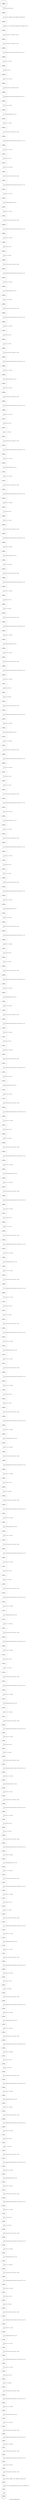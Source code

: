 digraph rdpdr_send_client_capability_response {
label="rdpdr_send_client_capability_response"
50520 [label="N50520\n(rp:0, ep:0)\nexit", shape="doublecircle"]
50521 [label="N50521\n(rp:294, ep:294)\nentry", shape="doublecircle"]
50521 -> 50524 [label="%1 = alloca %struct.stream*, align 8"]
50524 [label="N50524\n(rp:293, ep:293)", shape="circle"]
50524 -> 50525 [label="%2 = load %struct._VCHANNEL*, %struct._VCHANNEL** @rdpdr_channel, align 8"]
50525 [label="N50525\n(rp:292, ep:292)", shape="circle"]
50525 -> 50526 [label="channel_init --@-- %3 = call %struct.stream* @channel_init(%struct._VCHANNEL* %2, i32 80)", style="dashed", color="blue"]
50526 [label="N50526\n(rp:291, ep:291)", shape="circle"]
50526 -> 50527 [label="store %struct.stream* %3, %struct.stream** %1, align 8"]
50527 [label="N50527\n(rp:290, ep:290)", shape="circle"]
50527 -> 50528 [label="%4 = load %struct.stream*, %struct.stream** %1, align 8"]
50528 [label="N50528\n(rp:289, ep:289)", shape="circle"]
50528 -> 50529 [label="%5 = getelementptr inbounds %struct.stream, %struct.stream* %4, i32 0, i32 0"]
50529 [label="N50529\n(rp:288, ep:288)", shape="circle"]
50529 -> 50530 [label="%6 = load i8*, i8** %5, align 8"]
50530 [label="N50530\n(rp:287, ep:287)", shape="circle"]
50530 -> 50531 [label="%7 = bitcast i8* %6 to i16*"]
50531 [label="N50531\n(rp:286, ep:286)", shape="circle"]
50531 -> 50532 [label="store i16 17522, i16* %7, align 2"]
50532 [label="N50532\n(rp:285, ep:285)", shape="circle"]
50532 -> 50533 [label="%8 = load %struct.stream*, %struct.stream** %1, align 8"]
50533 [label="N50533\n(rp:284, ep:284)", shape="circle"]
50533 -> 50534 [label="%9 = getelementptr inbounds %struct.stream, %struct.stream* %8, i32 0, i32 0"]
50534 [label="N50534\n(rp:283, ep:283)", shape="circle"]
50534 -> 50535 [label="%10 = load i8*, i8** %9, align 8"]
50535 [label="N50535\n(rp:282, ep:282)", shape="circle"]
50535 -> 50536 [label="%11 = getelementptr inbounds i8, i8* %10, i64 2"]
50536 [label="N50536\n(rp:281, ep:281)", shape="circle"]
50536 -> 50537 [label="store i8* %11, i8** %9, align 8"]
50537 [label="N50537\n(rp:280, ep:280)", shape="circle"]
50537 -> 50538 [label="%12 = load %struct.stream*, %struct.stream** %1, align 8"]
50538 [label="N50538\n(rp:279, ep:279)", shape="circle"]
50538 -> 50539 [label="%13 = getelementptr inbounds %struct.stream, %struct.stream* %12, i32 0, i32 0"]
50539 [label="N50539\n(rp:278, ep:278)", shape="circle"]
50539 -> 50540 [label="%14 = load i8*, i8** %13, align 8"]
50540 [label="N50540\n(rp:277, ep:277)", shape="circle"]
50540 -> 50541 [label="%15 = bitcast i8* %14 to i16*"]
50541 [label="N50541\n(rp:276, ep:276)", shape="circle"]
50541 -> 50542 [label="store i16 17232, i16* %15, align 2"]
50542 [label="N50542\n(rp:275, ep:275)", shape="circle"]
50542 -> 50543 [label="%16 = load %struct.stream*, %struct.stream** %1, align 8"]
50543 [label="N50543\n(rp:274, ep:274)", shape="circle"]
50543 -> 50544 [label="%17 = getelementptr inbounds %struct.stream, %struct.stream* %16, i32 0, i32 0"]
50544 [label="N50544\n(rp:273, ep:273)", shape="circle"]
50544 -> 50545 [label="%18 = load i8*, i8** %17, align 8"]
50545 [label="N50545\n(rp:272, ep:272)", shape="circle"]
50545 -> 50546 [label="%19 = getelementptr inbounds i8, i8* %18, i64 2"]
50546 [label="N50546\n(rp:271, ep:271)", shape="circle"]
50546 -> 50547 [label="store i8* %19, i8** %17, align 8"]
50547 [label="N50547\n(rp:270, ep:270)", shape="circle"]
50547 -> 50548 [label="%20 = load %struct.stream*, %struct.stream** %1, align 8"]
50548 [label="N50548\n(rp:269, ep:269)", shape="circle"]
50548 -> 50549 [label="%21 = getelementptr inbounds %struct.stream, %struct.stream* %20, i32 0, i32 0"]
50549 [label="N50549\n(rp:268, ep:268)", shape="circle"]
50549 -> 50550 [label="%22 = load i8*, i8** %21, align 8"]
50550 [label="N50550\n(rp:267, ep:267)", shape="circle"]
50550 -> 50551 [label="%23 = bitcast i8* %22 to i16*"]
50551 [label="N50551\n(rp:266, ep:266)", shape="circle"]
50551 -> 50552 [label="store i16 5, i16* %23, align 2"]
50552 [label="N50552\n(rp:265, ep:265)", shape="circle"]
50552 -> 50553 [label="%24 = load %struct.stream*, %struct.stream** %1, align 8"]
50553 [label="N50553\n(rp:264, ep:264)", shape="circle"]
50553 -> 50554 [label="%25 = getelementptr inbounds %struct.stream, %struct.stream* %24, i32 0, i32 0"]
50554 [label="N50554\n(rp:263, ep:263)", shape="circle"]
50554 -> 50555 [label="%26 = load i8*, i8** %25, align 8"]
50555 [label="N50555\n(rp:262, ep:262)", shape="circle"]
50555 -> 50556 [label="%27 = getelementptr inbounds i8, i8* %26, i64 2"]
50556 [label="N50556\n(rp:261, ep:261)", shape="circle"]
50556 -> 50557 [label="store i8* %27, i8** %25, align 8"]
50557 [label="N50557\n(rp:260, ep:260)", shape="circle"]
50557 -> 50558 [label="%28 = load %struct.stream*, %struct.stream** %1, align 8"]
50558 [label="N50558\n(rp:259, ep:259)", shape="circle"]
50558 -> 50559 [label="%29 = getelementptr inbounds %struct.stream, %struct.stream* %28, i32 0, i32 0"]
50559 [label="N50559\n(rp:258, ep:258)", shape="circle"]
50559 -> 50560 [label="%30 = load i8*, i8** %29, align 8"]
50560 [label="N50560\n(rp:257, ep:257)", shape="circle"]
50560 -> 50561 [label="%31 = bitcast i8* %30 to i16*"]
50561 [label="N50561\n(rp:256, ep:256)", shape="circle"]
50561 -> 50562 [label="store i16 0, i16* %31, align 2"]
50562 [label="N50562\n(rp:255, ep:255)", shape="circle"]
50562 -> 50563 [label="%32 = load %struct.stream*, %struct.stream** %1, align 8"]
50563 [label="N50563\n(rp:254, ep:254)", shape="circle"]
50563 -> 50564 [label="%33 = getelementptr inbounds %struct.stream, %struct.stream* %32, i32 0, i32 0"]
50564 [label="N50564\n(rp:253, ep:253)", shape="circle"]
50564 -> 50565 [label="%34 = load i8*, i8** %33, align 8"]
50565 [label="N50565\n(rp:252, ep:252)", shape="circle"]
50565 -> 50566 [label="%35 = getelementptr inbounds i8, i8* %34, i64 2"]
50566 [label="N50566\n(rp:251, ep:251)", shape="circle"]
50566 -> 50567 [label="store i8* %35, i8** %33, align 8"]
50567 [label="N50567\n(rp:250, ep:250)", shape="circle"]
50567 -> 50568 [label="%36 = load %struct.stream*, %struct.stream** %1, align 8"]
50568 [label="N50568\n(rp:249, ep:249)", shape="circle"]
50568 -> 50569 [label="%37 = getelementptr inbounds %struct.stream, %struct.stream* %36, i32 0, i32 0"]
50569 [label="N50569\n(rp:248, ep:248)", shape="circle"]
50569 -> 50570 [label="%38 = load i8*, i8** %37, align 8"]
50570 [label="N50570\n(rp:247, ep:247)", shape="circle"]
50570 -> 50571 [label="%39 = bitcast i8* %38 to i16*"]
50571 [label="N50571\n(rp:246, ep:246)", shape="circle"]
50571 -> 50572 [label="store i16 1, i16* %39, align 2"]
50572 [label="N50572\n(rp:245, ep:245)", shape="circle"]
50572 -> 50573 [label="%40 = load %struct.stream*, %struct.stream** %1, align 8"]
50573 [label="N50573\n(rp:244, ep:244)", shape="circle"]
50573 -> 50574 [label="%41 = getelementptr inbounds %struct.stream, %struct.stream* %40, i32 0, i32 0"]
50574 [label="N50574\n(rp:243, ep:243)", shape="circle"]
50574 -> 50575 [label="%42 = load i8*, i8** %41, align 8"]
50575 [label="N50575\n(rp:242, ep:242)", shape="circle"]
50575 -> 50576 [label="%43 = getelementptr inbounds i8, i8* %42, i64 2"]
50576 [label="N50576\n(rp:241, ep:241)", shape="circle"]
50576 -> 50577 [label="store i8* %43, i8** %41, align 8"]
50577 [label="N50577\n(rp:240, ep:240)", shape="circle"]
50577 -> 50578 [label="%44 = load %struct.stream*, %struct.stream** %1, align 8"]
50578 [label="N50578\n(rp:239, ep:239)", shape="circle"]
50578 -> 50579 [label="%45 = getelementptr inbounds %struct.stream, %struct.stream* %44, i32 0, i32 0"]
50579 [label="N50579\n(rp:238, ep:238)", shape="circle"]
50579 -> 50580 [label="%46 = load i8*, i8** %45, align 8"]
50580 [label="N50580\n(rp:237, ep:237)", shape="circle"]
50580 -> 50581 [label="%47 = bitcast i8* %46 to i16*"]
50581 [label="N50581\n(rp:236, ep:236)", shape="circle"]
50581 -> 50582 [label="store i16 40, i16* %47, align 2"]
50582 [label="N50582\n(rp:235, ep:235)", shape="circle"]
50582 -> 50583 [label="%48 = load %struct.stream*, %struct.stream** %1, align 8"]
50583 [label="N50583\n(rp:234, ep:234)", shape="circle"]
50583 -> 50584 [label="%49 = getelementptr inbounds %struct.stream, %struct.stream* %48, i32 0, i32 0"]
50584 [label="N50584\n(rp:233, ep:233)", shape="circle"]
50584 -> 50585 [label="%50 = load i8*, i8** %49, align 8"]
50585 [label="N50585\n(rp:232, ep:232)", shape="circle"]
50585 -> 50586 [label="%51 = getelementptr inbounds i8, i8* %50, i64 2"]
50586 [label="N50586\n(rp:231, ep:231)", shape="circle"]
50586 -> 50587 [label="store i8* %51, i8** %49, align 8"]
50587 [label="N50587\n(rp:230, ep:230)", shape="circle"]
50587 -> 50588 [label="%52 = load %struct.stream*, %struct.stream** %1, align 8"]
50588 [label="N50588\n(rp:229, ep:229)", shape="circle"]
50588 -> 50589 [label="%53 = getelementptr inbounds %struct.stream, %struct.stream* %52, i32 0, i32 0"]
50589 [label="N50589\n(rp:228, ep:228)", shape="circle"]
50589 -> 50590 [label="%54 = load i8*, i8** %53, align 8"]
50590 [label="N50590\n(rp:227, ep:227)", shape="circle"]
50590 -> 50591 [label="%55 = bitcast i8* %54 to i32*"]
50591 [label="N50591\n(rp:226, ep:226)", shape="circle"]
50591 -> 50592 [label="store i32 1, i32* %55, align 4"]
50592 [label="N50592\n(rp:225, ep:225)", shape="circle"]
50592 -> 50593 [label="%56 = load %struct.stream*, %struct.stream** %1, align 8"]
50593 [label="N50593\n(rp:224, ep:224)", shape="circle"]
50593 -> 50594 [label="%57 = getelementptr inbounds %struct.stream, %struct.stream* %56, i32 0, i32 0"]
50594 [label="N50594\n(rp:223, ep:223)", shape="circle"]
50594 -> 50595 [label="%58 = load i8*, i8** %57, align 8"]
50595 [label="N50595\n(rp:222, ep:222)", shape="circle"]
50595 -> 50596 [label="%59 = getelementptr inbounds i8, i8* %58, i64 4"]
50596 [label="N50596\n(rp:221, ep:221)", shape="circle"]
50596 -> 50597 [label="store i8* %59, i8** %57, align 8"]
50597 [label="N50597\n(rp:220, ep:220)", shape="circle"]
50597 -> 50598 [label="%60 = load %struct.stream*, %struct.stream** %1, align 8"]
50598 [label="N50598\n(rp:219, ep:219)", shape="circle"]
50598 -> 50599 [label="%61 = getelementptr inbounds %struct.stream, %struct.stream* %60, i32 0, i32 0"]
50599 [label="N50599\n(rp:218, ep:218)", shape="circle"]
50599 -> 50600 [label="%62 = load i8*, i8** %61, align 8"]
50600 [label="N50600\n(rp:217, ep:217)", shape="circle"]
50600 -> 50601 [label="%63 = bitcast i8* %62 to i32*"]
50601 [label="N50601\n(rp:216, ep:216)", shape="circle"]
50601 -> 50602 [label="store i32 0, i32* %63, align 4"]
50602 [label="N50602\n(rp:215, ep:215)", shape="circle"]
50602 -> 50603 [label="%64 = load %struct.stream*, %struct.stream** %1, align 8"]
50603 [label="N50603\n(rp:214, ep:214)", shape="circle"]
50603 -> 50604 [label="%65 = getelementptr inbounds %struct.stream, %struct.stream* %64, i32 0, i32 0"]
50604 [label="N50604\n(rp:213, ep:213)", shape="circle"]
50604 -> 50605 [label="%66 = load i8*, i8** %65, align 8"]
50605 [label="N50605\n(rp:212, ep:212)", shape="circle"]
50605 -> 50606 [label="%67 = getelementptr inbounds i8, i8* %66, i64 4"]
50606 [label="N50606\n(rp:211, ep:211)", shape="circle"]
50606 -> 50607 [label="store i8* %67, i8** %65, align 8"]
50607 [label="N50607\n(rp:210, ep:210)", shape="circle"]
50607 -> 50608 [label="%68 = load %struct.stream*, %struct.stream** %1, align 8"]
50608 [label="N50608\n(rp:209, ep:209)", shape="circle"]
50608 -> 50609 [label="%69 = getelementptr inbounds %struct.stream, %struct.stream* %68, i32 0, i32 0"]
50609 [label="N50609\n(rp:208, ep:208)", shape="circle"]
50609 -> 50610 [label="%70 = load i8*, i8** %69, align 8"]
50610 [label="N50610\n(rp:207, ep:207)", shape="circle"]
50610 -> 50611 [label="%71 = bitcast i8* %70 to i32*"]
50611 [label="N50611\n(rp:206, ep:206)", shape="circle"]
50611 -> 50612 [label="store i32 0, i32* %71, align 4"]
50612 [label="N50612\n(rp:205, ep:205)", shape="circle"]
50612 -> 50613 [label="%72 = load %struct.stream*, %struct.stream** %1, align 8"]
50613 [label="N50613\n(rp:204, ep:204)", shape="circle"]
50613 -> 50614 [label="%73 = getelementptr inbounds %struct.stream, %struct.stream* %72, i32 0, i32 0"]
50614 [label="N50614\n(rp:203, ep:203)", shape="circle"]
50614 -> 50615 [label="%74 = load i8*, i8** %73, align 8"]
50615 [label="N50615\n(rp:202, ep:202)", shape="circle"]
50615 -> 50616 [label="%75 = getelementptr inbounds i8, i8* %74, i64 4"]
50616 [label="N50616\n(rp:201, ep:201)", shape="circle"]
50616 -> 50617 [label="store i8* %75, i8** %73, align 8"]
50617 [label="N50617\n(rp:200, ep:200)", shape="circle"]
50617 -> 50618 [label="%76 = load %struct.stream*, %struct.stream** %1, align 8"]
50618 [label="N50618\n(rp:199, ep:199)", shape="circle"]
50618 -> 50619 [label="%77 = getelementptr inbounds %struct.stream, %struct.stream* %76, i32 0, i32 0"]
50619 [label="N50619\n(rp:198, ep:198)", shape="circle"]
50619 -> 50620 [label="%78 = load i8*, i8** %77, align 8"]
50620 [label="N50620\n(rp:197, ep:197)", shape="circle"]
50620 -> 50621 [label="%79 = bitcast i8* %78 to i16*"]
50621 [label="N50621\n(rp:196, ep:196)", shape="circle"]
50621 -> 50622 [label="store i16 1, i16* %79, align 2"]
50622 [label="N50622\n(rp:195, ep:195)", shape="circle"]
50622 -> 50623 [label="%80 = load %struct.stream*, %struct.stream** %1, align 8"]
50623 [label="N50623\n(rp:194, ep:194)", shape="circle"]
50623 -> 50624 [label="%81 = getelementptr inbounds %struct.stream, %struct.stream* %80, i32 0, i32 0"]
50624 [label="N50624\n(rp:193, ep:193)", shape="circle"]
50624 -> 50625 [label="%82 = load i8*, i8** %81, align 8"]
50625 [label="N50625\n(rp:192, ep:192)", shape="circle"]
50625 -> 50626 [label="%83 = getelementptr inbounds i8, i8* %82, i64 2"]
50626 [label="N50626\n(rp:191, ep:191)", shape="circle"]
50626 -> 50627 [label="store i8* %83, i8** %81, align 8"]
50627 [label="N50627\n(rp:190, ep:190)", shape="circle"]
50627 -> 50628 [label="%84 = load %struct.stream*, %struct.stream** %1, align 8"]
50628 [label="N50628\n(rp:189, ep:189)", shape="circle"]
50628 -> 50629 [label="%85 = getelementptr inbounds %struct.stream, %struct.stream* %84, i32 0, i32 0"]
50629 [label="N50629\n(rp:188, ep:188)", shape="circle"]
50629 -> 50630 [label="%86 = load i8*, i8** %85, align 8"]
50630 [label="N50630\n(rp:187, ep:187)", shape="circle"]
50630 -> 50631 [label="%87 = bitcast i8* %86 to i16*"]
50631 [label="N50631\n(rp:186, ep:186)", shape="circle"]
50631 -> 50632 [label="store i16 5, i16* %87, align 2"]
50632 [label="N50632\n(rp:185, ep:185)", shape="circle"]
50632 -> 50633 [label="%88 = load %struct.stream*, %struct.stream** %1, align 8"]
50633 [label="N50633\n(rp:184, ep:184)", shape="circle"]
50633 -> 50634 [label="%89 = getelementptr inbounds %struct.stream, %struct.stream* %88, i32 0, i32 0"]
50634 [label="N50634\n(rp:183, ep:183)", shape="circle"]
50634 -> 50635 [label="%90 = load i8*, i8** %89, align 8"]
50635 [label="N50635\n(rp:182, ep:182)", shape="circle"]
50635 -> 50636 [label="%91 = getelementptr inbounds i8, i8* %90, i64 2"]
50636 [label="N50636\n(rp:181, ep:181)", shape="circle"]
50636 -> 50637 [label="store i8* %91, i8** %89, align 8"]
50637 [label="N50637\n(rp:180, ep:180)", shape="circle"]
50637 -> 50638 [label="%92 = load %struct.stream*, %struct.stream** %1, align 8"]
50638 [label="N50638\n(rp:179, ep:179)", shape="circle"]
50638 -> 50639 [label="%93 = getelementptr inbounds %struct.stream, %struct.stream* %92, i32 0, i32 0"]
50639 [label="N50639\n(rp:178, ep:178)", shape="circle"]
50639 -> 50640 [label="%94 = load i8*, i8** %93, align 8"]
50640 [label="N50640\n(rp:177, ep:177)", shape="circle"]
50640 -> 50641 [label="%95 = bitcast i8* %94 to i32*"]
50641 [label="N50641\n(rp:176, ep:176)", shape="circle"]
50641 -> 50642 [label="store i32 65535, i32* %95, align 4"]
50642 [label="N50642\n(rp:175, ep:175)", shape="circle"]
50642 -> 50643 [label="%96 = load %struct.stream*, %struct.stream** %1, align 8"]
50643 [label="N50643\n(rp:174, ep:174)", shape="circle"]
50643 -> 50644 [label="%97 = getelementptr inbounds %struct.stream, %struct.stream* %96, i32 0, i32 0"]
50644 [label="N50644\n(rp:173, ep:173)", shape="circle"]
50644 -> 50645 [label="%98 = load i8*, i8** %97, align 8"]
50645 [label="N50645\n(rp:172, ep:172)", shape="circle"]
50645 -> 50646 [label="%99 = getelementptr inbounds i8, i8* %98, i64 4"]
50646 [label="N50646\n(rp:171, ep:171)", shape="circle"]
50646 -> 50647 [label="store i8* %99, i8** %97, align 8"]
50647 [label="N50647\n(rp:170, ep:170)", shape="circle"]
50647 -> 50648 [label="%100 = load %struct.stream*, %struct.stream** %1, align 8"]
50648 [label="N50648\n(rp:169, ep:169)", shape="circle"]
50648 -> 50649 [label="%101 = getelementptr inbounds %struct.stream, %struct.stream* %100, i32 0, i32 0"]
50649 [label="N50649\n(rp:168, ep:168)", shape="circle"]
50649 -> 50650 [label="%102 = load i8*, i8** %101, align 8"]
50650 [label="N50650\n(rp:167, ep:167)", shape="circle"]
50650 -> 50651 [label="%103 = bitcast i8* %102 to i32*"]
50651 [label="N50651\n(rp:166, ep:166)", shape="circle"]
50651 -> 50652 [label="store i32 0, i32* %103, align 4"]
50652 [label="N50652\n(rp:165, ep:165)", shape="circle"]
50652 -> 50653 [label="%104 = load %struct.stream*, %struct.stream** %1, align 8"]
50653 [label="N50653\n(rp:164, ep:164)", shape="circle"]
50653 -> 50654 [label="%105 = getelementptr inbounds %struct.stream, %struct.stream* %104, i32 0, i32 0"]
50654 [label="N50654\n(rp:163, ep:163)", shape="circle"]
50654 -> 50655 [label="%106 = load i8*, i8** %105, align 8"]
50655 [label="N50655\n(rp:162, ep:162)", shape="circle"]
50655 -> 50656 [label="%107 = getelementptr inbounds i8, i8* %106, i64 4"]
50656 [label="N50656\n(rp:161, ep:161)", shape="circle"]
50656 -> 50657 [label="store i8* %107, i8** %105, align 8"]
50657 [label="N50657\n(rp:160, ep:160)", shape="circle"]
50657 -> 50658 [label="%108 = load %struct.stream*, %struct.stream** %1, align 8"]
50658 [label="N50658\n(rp:159, ep:159)", shape="circle"]
50658 -> 50659 [label="%109 = getelementptr inbounds %struct.stream, %struct.stream* %108, i32 0, i32 0"]
50659 [label="N50659\n(rp:158, ep:158)", shape="circle"]
50659 -> 50660 [label="%110 = load i8*, i8** %109, align 8"]
50660 [label="N50660\n(rp:157, ep:157)", shape="circle"]
50660 -> 50661 [label="%111 = bitcast i8* %110 to i32*"]
50661 [label="N50661\n(rp:156, ep:156)", shape="circle"]
50661 -> 50662 [label="store i32 3, i32* %111, align 4"]
50662 [label="N50662\n(rp:155, ep:155)", shape="circle"]
50662 -> 50663 [label="%112 = load %struct.stream*, %struct.stream** %1, align 8"]
50663 [label="N50663\n(rp:154, ep:154)", shape="circle"]
50663 -> 50664 [label="%113 = getelementptr inbounds %struct.stream, %struct.stream* %112, i32 0, i32 0"]
50664 [label="N50664\n(rp:153, ep:153)", shape="circle"]
50664 -> 50665 [label="%114 = load i8*, i8** %113, align 8"]
50665 [label="N50665\n(rp:152, ep:152)", shape="circle"]
50665 -> 50666 [label="%115 = getelementptr inbounds i8, i8* %114, i64 4"]
50666 [label="N50666\n(rp:151, ep:151)", shape="circle"]
50666 -> 50667 [label="store i8* %115, i8** %113, align 8"]
50667 [label="N50667\n(rp:150, ep:150)", shape="circle"]
50667 -> 50668 [label="%116 = load %struct.stream*, %struct.stream** %1, align 8"]
50668 [label="N50668\n(rp:149, ep:149)", shape="circle"]
50668 -> 50669 [label="%117 = getelementptr inbounds %struct.stream, %struct.stream* %116, i32 0, i32 0"]
50669 [label="N50669\n(rp:148, ep:148)", shape="circle"]
50669 -> 50670 [label="%118 = load i8*, i8** %117, align 8"]
50670 [label="N50670\n(rp:147, ep:147)", shape="circle"]
50670 -> 50671 [label="%119 = bitcast i8* %118 to i32*"]
50671 [label="N50671\n(rp:146, ep:146)", shape="circle"]
50671 -> 50672 [label="store i32 0, i32* %119, align 4"]
50672 [label="N50672\n(rp:145, ep:145)", shape="circle"]
50672 -> 50673 [label="%120 = load %struct.stream*, %struct.stream** %1, align 8"]
50673 [label="N50673\n(rp:144, ep:144)", shape="circle"]
50673 -> 50674 [label="%121 = getelementptr inbounds %struct.stream, %struct.stream* %120, i32 0, i32 0"]
50674 [label="N50674\n(rp:143, ep:143)", shape="circle"]
50674 -> 50675 [label="%122 = load i8*, i8** %121, align 8"]
50675 [label="N50675\n(rp:142, ep:142)", shape="circle"]
50675 -> 50676 [label="%123 = getelementptr inbounds i8, i8* %122, i64 4"]
50676 [label="N50676\n(rp:141, ep:141)", shape="circle"]
50676 -> 50677 [label="store i8* %123, i8** %121, align 8"]
50677 [label="N50677\n(rp:140, ep:140)", shape="circle"]
50677 -> 50678 [label="%124 = load %struct.stream*, %struct.stream** %1, align 8"]
50678 [label="N50678\n(rp:139, ep:139)", shape="circle"]
50678 -> 50679 [label="%125 = getelementptr inbounds %struct.stream, %struct.stream* %124, i32 0, i32 0"]
50679 [label="N50679\n(rp:138, ep:138)", shape="circle"]
50679 -> 50680 [label="%126 = load i8*, i8** %125, align 8"]
50680 [label="N50680\n(rp:137, ep:137)", shape="circle"]
50680 -> 50681 [label="%127 = bitcast i8* %126 to i32*"]
50681 [label="N50681\n(rp:136, ep:136)", shape="circle"]
50681 -> 50682 [label="store i32 0, i32* %127, align 4"]
50682 [label="N50682\n(rp:135, ep:135)", shape="circle"]
50682 -> 50683 [label="%128 = load %struct.stream*, %struct.stream** %1, align 8"]
50683 [label="N50683\n(rp:134, ep:134)", shape="circle"]
50683 -> 50684 [label="%129 = getelementptr inbounds %struct.stream, %struct.stream* %128, i32 0, i32 0"]
50684 [label="N50684\n(rp:133, ep:133)", shape="circle"]
50684 -> 50685 [label="%130 = load i8*, i8** %129, align 8"]
50685 [label="N50685\n(rp:132, ep:132)", shape="circle"]
50685 -> 50686 [label="%131 = getelementptr inbounds i8, i8* %130, i64 4"]
50686 [label="N50686\n(rp:131, ep:131)", shape="circle"]
50686 -> 50687 [label="store i8* %131, i8** %129, align 8"]
50687 [label="N50687\n(rp:130, ep:130)", shape="circle"]
50687 -> 50688 [label="%132 = load %struct.stream*, %struct.stream** %1, align 8"]
50688 [label="N50688\n(rp:129, ep:129)", shape="circle"]
50688 -> 50689 [label="%133 = getelementptr inbounds %struct.stream, %struct.stream* %132, i32 0, i32 0"]
50689 [label="N50689\n(rp:128, ep:128)", shape="circle"]
50689 -> 50690 [label="%134 = load i8*, i8** %133, align 8"]
50690 [label="N50690\n(rp:127, ep:127)", shape="circle"]
50690 -> 50691 [label="%135 = bitcast i8* %134 to i16*"]
50691 [label="N50691\n(rp:126, ep:126)", shape="circle"]
50691 -> 50692 [label="store i16 2, i16* %135, align 2"]
50692 [label="N50692\n(rp:125, ep:125)", shape="circle"]
50692 -> 50693 [label="%136 = load %struct.stream*, %struct.stream** %1, align 8"]
50693 [label="N50693\n(rp:124, ep:124)", shape="circle"]
50693 -> 50694 [label="%137 = getelementptr inbounds %struct.stream, %struct.stream* %136, i32 0, i32 0"]
50694 [label="N50694\n(rp:123, ep:123)", shape="circle"]
50694 -> 50695 [label="%138 = load i8*, i8** %137, align 8"]
50695 [label="N50695\n(rp:122, ep:122)", shape="circle"]
50695 -> 50696 [label="%139 = getelementptr inbounds i8, i8* %138, i64 2"]
50696 [label="N50696\n(rp:121, ep:121)", shape="circle"]
50696 -> 50697 [label="store i8* %139, i8** %137, align 8"]
50697 [label="N50697\n(rp:120, ep:120)", shape="circle"]
50697 -> 50698 [label="%140 = load %struct.stream*, %struct.stream** %1, align 8"]
50698 [label="N50698\n(rp:119, ep:119)", shape="circle"]
50698 -> 50699 [label="%141 = getelementptr inbounds %struct.stream, %struct.stream* %140, i32 0, i32 0"]
50699 [label="N50699\n(rp:118, ep:118)", shape="circle"]
50699 -> 50700 [label="%142 = load i8*, i8** %141, align 8"]
50700 [label="N50700\n(rp:117, ep:117)", shape="circle"]
50700 -> 50701 [label="%143 = bitcast i8* %142 to i16*"]
50701 [label="N50701\n(rp:116, ep:116)", shape="circle"]
50701 -> 50702 [label="store i16 8, i16* %143, align 2"]
50702 [label="N50702\n(rp:115, ep:115)", shape="circle"]
50702 -> 50703 [label="%144 = load %struct.stream*, %struct.stream** %1, align 8"]
50703 [label="N50703\n(rp:114, ep:114)", shape="circle"]
50703 -> 50704 [label="%145 = getelementptr inbounds %struct.stream, %struct.stream* %144, i32 0, i32 0"]
50704 [label="N50704\n(rp:113, ep:113)", shape="circle"]
50704 -> 50705 [label="%146 = load i8*, i8** %145, align 8"]
50705 [label="N50705\n(rp:112, ep:112)", shape="circle"]
50705 -> 50706 [label="%147 = getelementptr inbounds i8, i8* %146, i64 2"]
50706 [label="N50706\n(rp:111, ep:111)", shape="circle"]
50706 -> 50707 [label="store i8* %147, i8** %145, align 8"]
50707 [label="N50707\n(rp:110, ep:110)", shape="circle"]
50707 -> 50708 [label="%148 = load %struct.stream*, %struct.stream** %1, align 8"]
50708 [label="N50708\n(rp:109, ep:109)", shape="circle"]
50708 -> 50709 [label="%149 = getelementptr inbounds %struct.stream, %struct.stream* %148, i32 0, i32 0"]
50709 [label="N50709\n(rp:108, ep:108)", shape="circle"]
50709 -> 50710 [label="%150 = load i8*, i8** %149, align 8"]
50710 [label="N50710\n(rp:107, ep:107)", shape="circle"]
50710 -> 50711 [label="%151 = bitcast i8* %150 to i32*"]
50711 [label="N50711\n(rp:106, ep:106)", shape="circle"]
50711 -> 50712 [label="store i32 1, i32* %151, align 4"]
50712 [label="N50712\n(rp:105, ep:105)", shape="circle"]
50712 -> 50713 [label="%152 = load %struct.stream*, %struct.stream** %1, align 8"]
50713 [label="N50713\n(rp:104, ep:104)", shape="circle"]
50713 -> 50714 [label="%153 = getelementptr inbounds %struct.stream, %struct.stream* %152, i32 0, i32 0"]
50714 [label="N50714\n(rp:103, ep:103)", shape="circle"]
50714 -> 50715 [label="%154 = load i8*, i8** %153, align 8"]
50715 [label="N50715\n(rp:102, ep:102)", shape="circle"]
50715 -> 50716 [label="%155 = getelementptr inbounds i8, i8* %154, i64 4"]
50716 [label="N50716\n(rp:101, ep:101)", shape="circle"]
50716 -> 50717 [label="store i8* %155, i8** %153, align 8"]
50717 [label="N50717\n(rp:100, ep:100)", shape="circle"]
50717 -> 50718 [label="%156 = load %struct.stream*, %struct.stream** %1, align 8"]
50718 [label="N50718\n(rp:99, ep:99)", shape="circle"]
50718 -> 50719 [label="%157 = getelementptr inbounds %struct.stream, %struct.stream* %156, i32 0, i32 0"]
50719 [label="N50719\n(rp:98, ep:98)", shape="circle"]
50719 -> 50720 [label="%158 = load i8*, i8** %157, align 8"]
50720 [label="N50720\n(rp:97, ep:97)", shape="circle"]
50720 -> 50721 [label="%159 = bitcast i8* %158 to i16*"]
50721 [label="N50721\n(rp:96, ep:96)", shape="circle"]
50721 -> 50722 [label="store i16 3, i16* %159, align 2"]
50722 [label="N50722\n(rp:95, ep:95)", shape="circle"]
50722 -> 50723 [label="%160 = load %struct.stream*, %struct.stream** %1, align 8"]
50723 [label="N50723\n(rp:94, ep:94)", shape="circle"]
50723 -> 50724 [label="%161 = getelementptr inbounds %struct.stream, %struct.stream* %160, i32 0, i32 0"]
50724 [label="N50724\n(rp:93, ep:93)", shape="circle"]
50724 -> 50725 [label="%162 = load i8*, i8** %161, align 8"]
50725 [label="N50725\n(rp:92, ep:92)", shape="circle"]
50725 -> 50726 [label="%163 = getelementptr inbounds i8, i8* %162, i64 2"]
50726 [label="N50726\n(rp:91, ep:91)", shape="circle"]
50726 -> 50727 [label="store i8* %163, i8** %161, align 8"]
50727 [label="N50727\n(rp:90, ep:90)", shape="circle"]
50727 -> 50728 [label="%164 = load %struct.stream*, %struct.stream** %1, align 8"]
50728 [label="N50728\n(rp:89, ep:89)", shape="circle"]
50728 -> 50729 [label="%165 = getelementptr inbounds %struct.stream, %struct.stream* %164, i32 0, i32 0"]
50729 [label="N50729\n(rp:88, ep:88)", shape="circle"]
50729 -> 50730 [label="%166 = load i8*, i8** %165, align 8"]
50730 [label="N50730\n(rp:87, ep:87)", shape="circle"]
50730 -> 50731 [label="%167 = bitcast i8* %166 to i16*"]
50731 [label="N50731\n(rp:86, ep:86)", shape="circle"]
50731 -> 50732 [label="store i16 8, i16* %167, align 2"]
50732 [label="N50732\n(rp:85, ep:85)", shape="circle"]
50732 -> 50733 [label="%168 = load %struct.stream*, %struct.stream** %1, align 8"]
50733 [label="N50733\n(rp:84, ep:84)", shape="circle"]
50733 -> 50734 [label="%169 = getelementptr inbounds %struct.stream, %struct.stream* %168, i32 0, i32 0"]
50734 [label="N50734\n(rp:83, ep:83)", shape="circle"]
50734 -> 50735 [label="%170 = load i8*, i8** %169, align 8"]
50735 [label="N50735\n(rp:82, ep:82)", shape="circle"]
50735 -> 50736 [label="%171 = getelementptr inbounds i8, i8* %170, i64 2"]
50736 [label="N50736\n(rp:81, ep:81)", shape="circle"]
50736 -> 50737 [label="store i8* %171, i8** %169, align 8"]
50737 [label="N50737\n(rp:80, ep:80)", shape="circle"]
50737 -> 50738 [label="%172 = load %struct.stream*, %struct.stream** %1, align 8"]
50738 [label="N50738\n(rp:79, ep:79)", shape="circle"]
50738 -> 50739 [label="%173 = getelementptr inbounds %struct.stream, %struct.stream* %172, i32 0, i32 0"]
50739 [label="N50739\n(rp:78, ep:78)", shape="circle"]
50739 -> 50740 [label="%174 = load i8*, i8** %173, align 8"]
50740 [label="N50740\n(rp:77, ep:77)", shape="circle"]
50740 -> 50741 [label="%175 = bitcast i8* %174 to i32*"]
50741 [label="N50741\n(rp:76, ep:76)", shape="circle"]
50741 -> 50742 [label="store i32 1, i32* %175, align 4"]
50742 [label="N50742\n(rp:75, ep:75)", shape="circle"]
50742 -> 50743 [label="%176 = load %struct.stream*, %struct.stream** %1, align 8"]
50743 [label="N50743\n(rp:74, ep:74)", shape="circle"]
50743 -> 50744 [label="%177 = getelementptr inbounds %struct.stream, %struct.stream* %176, i32 0, i32 0"]
50744 [label="N50744\n(rp:73, ep:73)", shape="circle"]
50744 -> 50745 [label="%178 = load i8*, i8** %177, align 8"]
50745 [label="N50745\n(rp:72, ep:72)", shape="circle"]
50745 -> 50746 [label="%179 = getelementptr inbounds i8, i8* %178, i64 4"]
50746 [label="N50746\n(rp:71, ep:71)", shape="circle"]
50746 -> 50747 [label="store i8* %179, i8** %177, align 8"]
50747 [label="N50747\n(rp:70, ep:70)", shape="circle"]
50747 -> 50748 [label="%180 = load %struct.stream*, %struct.stream** %1, align 8"]
50748 [label="N50748\n(rp:69, ep:69)", shape="circle"]
50748 -> 50749 [label="%181 = getelementptr inbounds %struct.stream, %struct.stream* %180, i32 0, i32 0"]
50749 [label="N50749\n(rp:68, ep:68)", shape="circle"]
50749 -> 50750 [label="%182 = load i8*, i8** %181, align 8"]
50750 [label="N50750\n(rp:67, ep:67)", shape="circle"]
50750 -> 50751 [label="%183 = bitcast i8* %182 to i16*"]
50751 [label="N50751\n(rp:66, ep:66)", shape="circle"]
50751 -> 50752 [label="store i16 4, i16* %183, align 2"]
50752 [label="N50752\n(rp:65, ep:65)", shape="circle"]
50752 -> 50753 [label="%184 = load %struct.stream*, %struct.stream** %1, align 8"]
50753 [label="N50753\n(rp:64, ep:64)", shape="circle"]
50753 -> 50754 [label="%185 = getelementptr inbounds %struct.stream, %struct.stream* %184, i32 0, i32 0"]
50754 [label="N50754\n(rp:63, ep:63)", shape="circle"]
50754 -> 50755 [label="%186 = load i8*, i8** %185, align 8"]
50755 [label="N50755\n(rp:62, ep:62)", shape="circle"]
50755 -> 50756 [label="%187 = getelementptr inbounds i8, i8* %186, i64 2"]
50756 [label="N50756\n(rp:61, ep:61)", shape="circle"]
50756 -> 50757 [label="store i8* %187, i8** %185, align 8"]
50757 [label="N50757\n(rp:60, ep:60)", shape="circle"]
50757 -> 50758 [label="%188 = load %struct.stream*, %struct.stream** %1, align 8"]
50758 [label="N50758\n(rp:59, ep:59)", shape="circle"]
50758 -> 50759 [label="%189 = getelementptr inbounds %struct.stream, %struct.stream* %188, i32 0, i32 0"]
50759 [label="N50759\n(rp:58, ep:58)", shape="circle"]
50759 -> 50760 [label="%190 = load i8*, i8** %189, align 8"]
50760 [label="N50760\n(rp:57, ep:57)", shape="circle"]
50760 -> 50761 [label="%191 = bitcast i8* %190 to i16*"]
50761 [label="N50761\n(rp:56, ep:56)", shape="circle"]
50761 -> 50762 [label="store i16 8, i16* %191, align 2"]
50762 [label="N50762\n(rp:55, ep:55)", shape="circle"]
50762 -> 50763 [label="%192 = load %struct.stream*, %struct.stream** %1, align 8"]
50763 [label="N50763\n(rp:54, ep:54)", shape="circle"]
50763 -> 50764 [label="%193 = getelementptr inbounds %struct.stream, %struct.stream* %192, i32 0, i32 0"]
50764 [label="N50764\n(rp:53, ep:53)", shape="circle"]
50764 -> 50765 [label="%194 = load i8*, i8** %193, align 8"]
50765 [label="N50765\n(rp:52, ep:52)", shape="circle"]
50765 -> 50766 [label="%195 = getelementptr inbounds i8, i8* %194, i64 2"]
50766 [label="N50766\n(rp:51, ep:51)", shape="circle"]
50766 -> 50767 [label="store i8* %195, i8** %193, align 8"]
50767 [label="N50767\n(rp:50, ep:50)", shape="circle"]
50767 -> 50768 [label="%196 = load %struct.stream*, %struct.stream** %1, align 8"]
50768 [label="N50768\n(rp:49, ep:49)", shape="circle"]
50768 -> 50769 [label="%197 = getelementptr inbounds %struct.stream, %struct.stream* %196, i32 0, i32 0"]
50769 [label="N50769\n(rp:48, ep:48)", shape="circle"]
50769 -> 50770 [label="%198 = load i8*, i8** %197, align 8"]
50770 [label="N50770\n(rp:47, ep:47)", shape="circle"]
50770 -> 50771 [label="%199 = bitcast i8* %198 to i32*"]
50771 [label="N50771\n(rp:46, ep:46)", shape="circle"]
50771 -> 50772 [label="store i32 2, i32* %199, align 4"]
50772 [label="N50772\n(rp:45, ep:45)", shape="circle"]
50772 -> 50773 [label="%200 = load %struct.stream*, %struct.stream** %1, align 8"]
50773 [label="N50773\n(rp:44, ep:44)", shape="circle"]
50773 -> 50774 [label="%201 = getelementptr inbounds %struct.stream, %struct.stream* %200, i32 0, i32 0"]
50774 [label="N50774\n(rp:43, ep:43)", shape="circle"]
50774 -> 50775 [label="%202 = load i8*, i8** %201, align 8"]
50775 [label="N50775\n(rp:42, ep:42)", shape="circle"]
50775 -> 50776 [label="%203 = getelementptr inbounds i8, i8* %202, i64 4"]
50776 [label="N50776\n(rp:41, ep:41)", shape="circle"]
50776 -> 50777 [label="store i8* %203, i8** %201, align 8"]
50777 [label="N50777\n(rp:40, ep:40)", shape="circle"]
50777 -> 50778 [label="%204 = load %struct.stream*, %struct.stream** %1, align 8"]
50778 [label="N50778\n(rp:39, ep:39)", shape="circle"]
50778 -> 50779 [label="%205 = getelementptr inbounds %struct.stream, %struct.stream* %204, i32 0, i32 0"]
50779 [label="N50779\n(rp:38, ep:38)", shape="circle"]
50779 -> 50780 [label="%206 = load i8*, i8** %205, align 8"]
50780 [label="N50780\n(rp:37, ep:37)", shape="circle"]
50780 -> 50781 [label="%207 = bitcast i8* %206 to i16*"]
50781 [label="N50781\n(rp:36, ep:36)", shape="circle"]
50781 -> 50782 [label="store i16 5, i16* %207, align 2"]
50782 [label="N50782\n(rp:35, ep:35)", shape="circle"]
50782 -> 50783 [label="%208 = load %struct.stream*, %struct.stream** %1, align 8"]
50783 [label="N50783\n(rp:34, ep:34)", shape="circle"]
50783 -> 50784 [label="%209 = getelementptr inbounds %struct.stream, %struct.stream* %208, i32 0, i32 0"]
50784 [label="N50784\n(rp:33, ep:33)", shape="circle"]
50784 -> 50785 [label="%210 = load i8*, i8** %209, align 8"]
50785 [label="N50785\n(rp:32, ep:32)", shape="circle"]
50785 -> 50786 [label="%211 = getelementptr inbounds i8, i8* %210, i64 2"]
50786 [label="N50786\n(rp:31, ep:31)", shape="circle"]
50786 -> 50787 [label="store i8* %211, i8** %209, align 8"]
50787 [label="N50787\n(rp:30, ep:30)", shape="circle"]
50787 -> 50788 [label="%212 = load %struct.stream*, %struct.stream** %1, align 8"]
50788 [label="N50788\n(rp:29, ep:29)", shape="circle"]
50788 -> 50789 [label="%213 = getelementptr inbounds %struct.stream, %struct.stream* %212, i32 0, i32 0"]
50789 [label="N50789\n(rp:28, ep:28)", shape="circle"]
50789 -> 50790 [label="%214 = load i8*, i8** %213, align 8"]
50790 [label="N50790\n(rp:27, ep:27)", shape="circle"]
50790 -> 50791 [label="%215 = bitcast i8* %214 to i16*"]
50791 [label="N50791\n(rp:26, ep:26)", shape="circle"]
50791 -> 50792 [label="store i16 8, i16* %215, align 2"]
50792 [label="N50792\n(rp:25, ep:25)", shape="circle"]
50792 -> 50793 [label="%216 = load %struct.stream*, %struct.stream** %1, align 8"]
50793 [label="N50793\n(rp:24, ep:24)", shape="circle"]
50793 -> 50794 [label="%217 = getelementptr inbounds %struct.stream, %struct.stream* %216, i32 0, i32 0"]
50794 [label="N50794\n(rp:23, ep:23)", shape="circle"]
50794 -> 50795 [label="%218 = load i8*, i8** %217, align 8"]
50795 [label="N50795\n(rp:22, ep:22)", shape="circle"]
50795 -> 50796 [label="%219 = getelementptr inbounds i8, i8* %218, i64 2"]
50796 [label="N50796\n(rp:21, ep:21)", shape="circle"]
50796 -> 50797 [label="store i8* %219, i8** %217, align 8"]
50797 [label="N50797\n(rp:20, ep:20)", shape="circle"]
50797 -> 50798 [label="%220 = load %struct.stream*, %struct.stream** %1, align 8"]
50798 [label="N50798\n(rp:19, ep:19)", shape="circle"]
50798 -> 50799 [label="%221 = getelementptr inbounds %struct.stream, %struct.stream* %220, i32 0, i32 0"]
50799 [label="N50799\n(rp:18, ep:18)", shape="circle"]
50799 -> 50800 [label="%222 = load i8*, i8** %221, align 8"]
50800 [label="N50800\n(rp:17, ep:17)", shape="circle"]
50800 -> 50801 [label="%223 = bitcast i8* %222 to i32*"]
50801 [label="N50801\n(rp:16, ep:16)", shape="circle"]
50801 -> 50802 [label="store i32 1, i32* %223, align 4"]
50802 [label="N50802\n(rp:15, ep:15)", shape="circle"]
50802 -> 50803 [label="%224 = load %struct.stream*, %struct.stream** %1, align 8"]
50803 [label="N50803\n(rp:14, ep:14)", shape="circle"]
50803 -> 50804 [label="%225 = getelementptr inbounds %struct.stream, %struct.stream* %224, i32 0, i32 0"]
50804 [label="N50804\n(rp:13, ep:13)", shape="circle"]
50804 -> 50805 [label="%226 = load i8*, i8** %225, align 8"]
50805 [label="N50805\n(rp:12, ep:12)", shape="circle"]
50805 -> 50806 [label="%227 = getelementptr inbounds i8, i8* %226, i64 4"]
50806 [label="N50806\n(rp:11, ep:11)", shape="circle"]
50806 -> 50807 [label="store i8* %227, i8** %225, align 8"]
50807 [label="N50807\n(rp:10, ep:10)", shape="circle"]
50807 -> 50808 [label="%228 = load %struct.stream*, %struct.stream** %1, align 8"]
50808 [label="N50808\n(rp:9, ep:9)", shape="circle"]
50808 -> 50809 [label="%229 = getelementptr inbounds %struct.stream, %struct.stream* %228, i32 0, i32 0"]
50809 [label="N50809\n(rp:8, ep:8)", shape="circle"]
50809 -> 50810 [label="%230 = load i8*, i8** %229, align 8"]
50810 [label="N50810\n(rp:7, ep:7)", shape="circle"]
50810 -> 50811 [label="%231 = load %struct.stream*, %struct.stream** %1, align 8"]
50811 [label="N50811\n(rp:6, ep:6)", shape="circle"]
50811 -> 50812 [label="%232 = getelementptr inbounds %struct.stream, %struct.stream* %231, i32 0, i32 1"]
50812 [label="N50812\n(rp:5, ep:5)", shape="circle"]
50812 -> 50813 [label="store i8* %230, i8** %232, align 8"]
50813 [label="N50813\n(rp:4, ep:4)", shape="circle"]
50813 -> 50814 [label="%233 = load %struct.stream*, %struct.stream** %1, align 8"]
50814 [label="N50814\n(rp:3, ep:3)", shape="circle"]
50814 -> 50815 [label="%234 = load %struct._VCHANNEL*, %struct._VCHANNEL** @rdpdr_channel, align 8"]
50815 [label="N50815\n(rp:2, ep:2)", shape="circle"]
50815 -> 50816 [label="channel_send --@-- call void @channel_send(%struct.stream* %233, %struct._VCHANNEL* %234)", style="dashed", color="blue"]
50816 [label="N50816\n(rp:1, ep:1)", shape="circle"]
50816 -> 50520 [label="ret void"]
}
